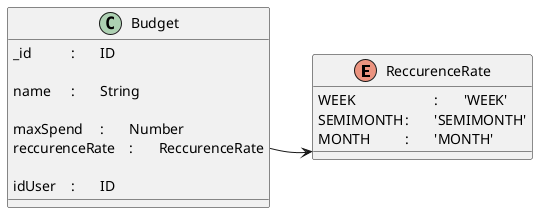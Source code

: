 @startuml


enum ReccurenceRate {
	WEEK			:	'WEEK'
	SEMIMONTH	:	'SEMIMONTH'
	MONTH		:	'MONTH'
}

class Budget {
	_id		:	ID

	name	:	String

	maxSpend	:	Number
	reccurenceRate	:	ReccurenceRate

	idUser	:	ID
}


Budget::reccurenceRate -> ReccurenceRate
@enduml
